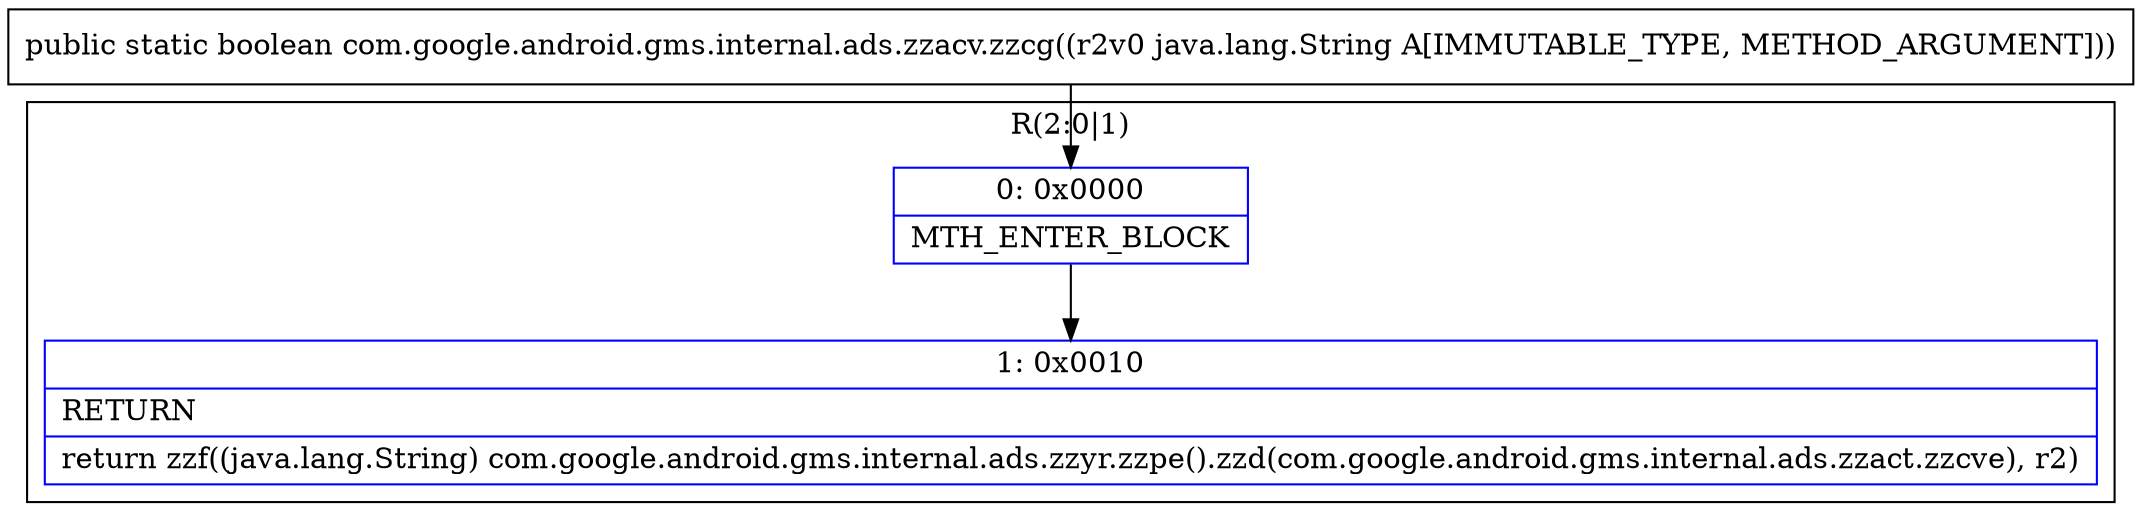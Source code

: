 digraph "CFG forcom.google.android.gms.internal.ads.zzacv.zzcg(Ljava\/lang\/String;)Z" {
subgraph cluster_Region_43911774 {
label = "R(2:0|1)";
node [shape=record,color=blue];
Node_0 [shape=record,label="{0\:\ 0x0000|MTH_ENTER_BLOCK\l}"];
Node_1 [shape=record,label="{1\:\ 0x0010|RETURN\l|return zzf((java.lang.String) com.google.android.gms.internal.ads.zzyr.zzpe().zzd(com.google.android.gms.internal.ads.zzact.zzcve), r2)\l}"];
}
MethodNode[shape=record,label="{public static boolean com.google.android.gms.internal.ads.zzacv.zzcg((r2v0 java.lang.String A[IMMUTABLE_TYPE, METHOD_ARGUMENT])) }"];
MethodNode -> Node_0;
Node_0 -> Node_1;
}

